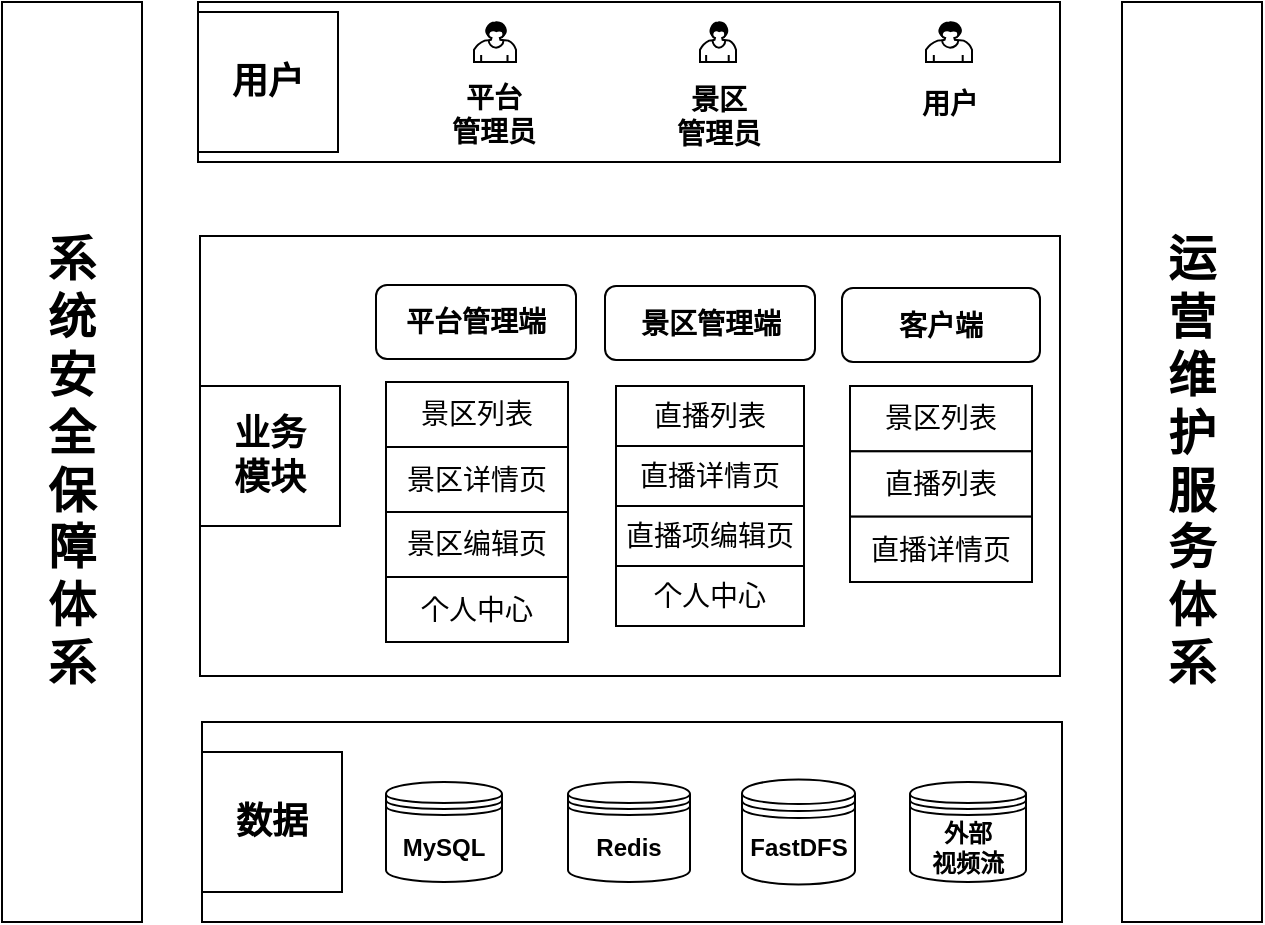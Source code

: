 <mxfile version="14.5.10" type="github">
  <diagram id="cxZ4Wf8fFvIGyzoQvPej" name="Page-1">
    <mxGraphModel dx="1151" dy="673" grid="1" gridSize="10" guides="1" tooltips="1" connect="1" arrows="1" fold="1" page="1" pageScale="1" pageWidth="827" pageHeight="1169" math="0" shadow="0">
      <root>
        <mxCell id="0" />
        <mxCell id="1" parent="0" />
        <mxCell id="alDOkXqQqNP3kKfB5nvX-1" value="&lt;font face=&quot;calibri, sans-serif&quot; style=&quot;font-size: 24px&quot;&gt;&lt;b&gt;系&lt;br&gt;统&lt;br&gt;安&lt;br&gt;全&lt;br&gt;保&lt;br&gt;障&lt;br&gt;体&lt;br&gt;系&lt;/b&gt;&lt;/font&gt;" style="rounded=0;whiteSpace=wrap;html=1;" parent="1" vertex="1">
          <mxGeometry x="100" y="200" width="70" height="460" as="geometry" />
        </mxCell>
        <mxCell id="alDOkXqQqNP3kKfB5nvX-3" value="" style="rounded=0;whiteSpace=wrap;html=1;" parent="1" vertex="1">
          <mxGeometry x="200" y="560" width="430" height="100" as="geometry" />
        </mxCell>
        <mxCell id="alDOkXqQqNP3kKfB5nvX-5" value="&lt;b&gt;&lt;font style=&quot;font-size: 18px&quot;&gt;数据&lt;br&gt;&lt;/font&gt;&lt;/b&gt;" style="rounded=0;whiteSpace=wrap;html=1;" parent="1" vertex="1">
          <mxGeometry x="200" y="575" width="70" height="70" as="geometry" />
        </mxCell>
        <mxCell id="alDOkXqQqNP3kKfB5nvX-6" value="MySQL" style="shape=datastore;whiteSpace=wrap;html=1;fontStyle=1" parent="1" vertex="1">
          <mxGeometry x="292" y="590" width="58" height="50" as="geometry" />
        </mxCell>
        <mxCell id="alDOkXqQqNP3kKfB5nvX-7" value="Redis" style="shape=datastore;whiteSpace=wrap;html=1;fontStyle=1" parent="1" vertex="1">
          <mxGeometry x="383" y="590" width="61" height="50" as="geometry" />
        </mxCell>
        <mxCell id="alDOkXqQqNP3kKfB5nvX-8" value="FastDFS" style="shape=datastore;whiteSpace=wrap;html=1;fontStyle=1" parent="1" vertex="1">
          <mxGeometry x="470" y="588.75" width="56.5" height="52.5" as="geometry" />
        </mxCell>
        <mxCell id="alDOkXqQqNP3kKfB5nvX-9" value="" style="rounded=0;whiteSpace=wrap;html=1;" parent="1" vertex="1">
          <mxGeometry x="199" y="317" width="430" height="220" as="geometry" />
        </mxCell>
        <mxCell id="alDOkXqQqNP3kKfB5nvX-10" value="&lt;b&gt;&lt;font style=&quot;font-size: 18px&quot;&gt;业务&lt;br&gt;模块&lt;br&gt;&lt;/font&gt;&lt;/b&gt;" style="rounded=0;whiteSpace=wrap;html=1;" parent="1" vertex="1">
          <mxGeometry x="199" y="392" width="70" height="70" as="geometry" />
        </mxCell>
        <mxCell id="alDOkXqQqNP3kKfB5nvX-14" value="&lt;font style=&quot;font-size: 14px&quot;&gt;平台管理端&lt;/font&gt;" style="rounded=1;whiteSpace=wrap;html=1;fontStyle=1" parent="1" vertex="1">
          <mxGeometry x="287" y="341.5" width="100" height="37" as="geometry" />
        </mxCell>
        <mxCell id="alDOkXqQqNP3kKfB5nvX-15" value="&lt;font style=&quot;font-size: 14px&quot;&gt;景区管理端&lt;/font&gt;" style="rounded=1;whiteSpace=wrap;html=1;fontStyle=1" parent="1" vertex="1">
          <mxGeometry x="401.5" y="342" width="105" height="37" as="geometry" />
        </mxCell>
        <mxCell id="alDOkXqQqNP3kKfB5nvX-16" value="&lt;font style=&quot;font-size: 14px&quot;&gt;&lt;b&gt;客户端&lt;/b&gt;&lt;/font&gt;" style="rounded=1;whiteSpace=wrap;html=1;" parent="1" vertex="1">
          <mxGeometry x="520" y="343" width="99" height="37" as="geometry" />
        </mxCell>
        <mxCell id="alDOkXqQqNP3kKfB5nvX-17" value="" style="rounded=0;whiteSpace=wrap;html=1;" parent="1" vertex="1">
          <mxGeometry x="198" y="200" width="431" height="80" as="geometry" />
        </mxCell>
        <mxCell id="alDOkXqQqNP3kKfB5nvX-18" value="&lt;b&gt;&lt;font style=&quot;font-size: 18px&quot;&gt;用户&lt;br&gt;&lt;/font&gt;&lt;/b&gt;" style="rounded=0;whiteSpace=wrap;html=1;" parent="1" vertex="1">
          <mxGeometry x="198" y="205" width="70" height="70" as="geometry" />
        </mxCell>
        <mxCell id="alDOkXqQqNP3kKfB5nvX-22" value="" style="shape=mxgraph.bpmn.user_task;html=1;outlineConnect=0;" parent="1" vertex="1">
          <mxGeometry x="336" y="210" width="21" height="20" as="geometry" />
        </mxCell>
        <mxCell id="alDOkXqQqNP3kKfB5nvX-23" value="&lt;font style=&quot;font-size: 14px&quot;&gt;平台&lt;br&gt;管理员&lt;/font&gt;" style="text;html=1;strokeColor=none;fillColor=none;align=center;verticalAlign=middle;whiteSpace=wrap;rounded=0;fontStyle=1" parent="1" vertex="1">
          <mxGeometry x="319" y="246" width="54" height="20" as="geometry" />
        </mxCell>
        <mxCell id="alDOkXqQqNP3kKfB5nvX-24" value="" style="shape=mxgraph.bpmn.user_task;html=1;outlineConnect=0;" parent="1" vertex="1">
          <mxGeometry x="449" y="210" width="18" height="20" as="geometry" />
        </mxCell>
        <mxCell id="alDOkXqQqNP3kKfB5nvX-25" value="&lt;font style=&quot;font-size: 14px&quot;&gt;景区&lt;br&gt;管理员&lt;/font&gt;" style="text;html=1;strokeColor=none;fillColor=none;align=center;verticalAlign=middle;whiteSpace=wrap;rounded=0;fontStyle=1" parent="1" vertex="1">
          <mxGeometry x="432.5" y="246" width="51" height="21" as="geometry" />
        </mxCell>
        <mxCell id="alDOkXqQqNP3kKfB5nvX-26" value="" style="shape=mxgraph.bpmn.user_task;html=1;outlineConnect=0;" parent="1" vertex="1">
          <mxGeometry x="562" y="210" width="23" height="20" as="geometry" />
        </mxCell>
        <mxCell id="alDOkXqQqNP3kKfB5nvX-27" value="&lt;font style=&quot;font-size: 14px&quot;&gt;用户&lt;/font&gt;" style="text;html=1;strokeColor=none;fillColor=none;align=center;verticalAlign=middle;whiteSpace=wrap;rounded=0;fontStyle=1" parent="1" vertex="1">
          <mxGeometry x="554" y="240" width="40" height="21" as="geometry" />
        </mxCell>
        <mxCell id="alDOkXqQqNP3kKfB5nvX-50" value="" style="group" parent="1" vertex="1" connectable="0">
          <mxGeometry x="292" y="390" width="91" height="130" as="geometry" />
        </mxCell>
        <mxCell id="alDOkXqQqNP3kKfB5nvX-28" value="&lt;span style=&quot;line-height: 150%&quot;&gt;&lt;font style=&quot;font-size: 14px&quot;&gt;景区列表&lt;/font&gt;&lt;/span&gt;" style="rounded=0;whiteSpace=wrap;html=1;" parent="alDOkXqQqNP3kKfB5nvX-50" vertex="1">
          <mxGeometry width="91" height="32.5" as="geometry" />
        </mxCell>
        <mxCell id="alDOkXqQqNP3kKfB5nvX-29" value="&lt;span style=&quot;line-height: 150%&quot;&gt;&lt;font style=&quot;font-size: 14px&quot;&gt;景区详情页&lt;/font&gt;&lt;/span&gt;" style="rounded=0;whiteSpace=wrap;html=1;" parent="alDOkXqQqNP3kKfB5nvX-50" vertex="1">
          <mxGeometry y="32.5" width="91" height="32.5" as="geometry" />
        </mxCell>
        <mxCell id="alDOkXqQqNP3kKfB5nvX-30" value="&lt;span style=&quot;line-height: 150%&quot;&gt;&lt;font style=&quot;font-size: 14px&quot;&gt;景区编辑页&lt;/font&gt;&lt;/span&gt;" style="rounded=0;whiteSpace=wrap;html=1;" parent="alDOkXqQqNP3kKfB5nvX-50" vertex="1">
          <mxGeometry y="65" width="91" height="32.5" as="geometry" />
        </mxCell>
        <mxCell id="alDOkXqQqNP3kKfB5nvX-31" value="&lt;span style=&quot;line-height: 150%&quot;&gt;&lt;font style=&quot;font-size: 14px&quot;&gt;个人中心&lt;/font&gt;&lt;/span&gt;" style="rounded=0;whiteSpace=wrap;html=1;" parent="alDOkXqQqNP3kKfB5nvX-50" vertex="1">
          <mxGeometry y="97.5" width="91" height="32.5" as="geometry" />
        </mxCell>
        <mxCell id="alDOkXqQqNP3kKfB5nvX-52" value="" style="group" parent="1" vertex="1" connectable="0">
          <mxGeometry x="407" y="392" width="94" height="120" as="geometry" />
        </mxCell>
        <mxCell id="alDOkXqQqNP3kKfB5nvX-32" value="&lt;span style=&quot;line-height: 150%&quot;&gt;&lt;font style=&quot;font-size: 14px&quot;&gt;直播列表&lt;/font&gt;&lt;/span&gt;" style="rounded=0;whiteSpace=wrap;html=1;" parent="alDOkXqQqNP3kKfB5nvX-52" vertex="1">
          <mxGeometry width="94" height="30" as="geometry" />
        </mxCell>
        <mxCell id="alDOkXqQqNP3kKfB5nvX-33" value="&lt;span style=&quot;line-height: 150%&quot;&gt;&lt;font style=&quot;font-size: 14px&quot;&gt;直播详情页&lt;/font&gt;&lt;/span&gt;" style="rounded=0;whiteSpace=wrap;html=1;" parent="alDOkXqQqNP3kKfB5nvX-52" vertex="1">
          <mxGeometry y="30" width="94" height="30" as="geometry" />
        </mxCell>
        <mxCell id="alDOkXqQqNP3kKfB5nvX-34" value="&lt;span style=&quot;line-height: 150%&quot;&gt;&lt;font style=&quot;font-size: 14px&quot;&gt;直播项编辑页&lt;/font&gt;&lt;/span&gt;" style="rounded=0;whiteSpace=wrap;html=1;" parent="alDOkXqQqNP3kKfB5nvX-52" vertex="1">
          <mxGeometry y="60" width="94" height="30" as="geometry" />
        </mxCell>
        <mxCell id="alDOkXqQqNP3kKfB5nvX-35" value="&lt;span style=&quot;line-height: 150%&quot;&gt;&lt;font style=&quot;font-size: 14px&quot;&gt;个人中心&lt;/font&gt;&lt;/span&gt;" style="rounded=0;whiteSpace=wrap;html=1;" parent="alDOkXqQqNP3kKfB5nvX-52" vertex="1">
          <mxGeometry y="90" width="94" height="30" as="geometry" />
        </mxCell>
        <mxCell id="alDOkXqQqNP3kKfB5nvX-53" value="" style="group" parent="1" vertex="1" connectable="0">
          <mxGeometry x="524" y="392" width="91" height="98" as="geometry" />
        </mxCell>
        <mxCell id="alDOkXqQqNP3kKfB5nvX-36" value="&lt;span style=&quot;line-height: 150%&quot;&gt;&lt;font style=&quot;font-size: 14px&quot;&gt;景区列表&lt;/font&gt;&lt;/span&gt;" style="rounded=0;whiteSpace=wrap;html=1;" parent="alDOkXqQqNP3kKfB5nvX-53" vertex="1">
          <mxGeometry width="91" height="32.667" as="geometry" />
        </mxCell>
        <mxCell id="alDOkXqQqNP3kKfB5nvX-37" value="&lt;span style=&quot;line-height: 150%&quot;&gt;&lt;font style=&quot;font-size: 14px&quot;&gt;直播列表&lt;/font&gt;&lt;/span&gt;" style="rounded=0;whiteSpace=wrap;html=1;" parent="alDOkXqQqNP3kKfB5nvX-53" vertex="1">
          <mxGeometry y="32.667" width="91" height="32.667" as="geometry" />
        </mxCell>
        <mxCell id="alDOkXqQqNP3kKfB5nvX-38" value="&lt;span style=&quot;line-height: 150%&quot;&gt;&lt;font style=&quot;font-size: 14px&quot;&gt;直播详情页&lt;/font&gt;&lt;/span&gt;" style="rounded=0;whiteSpace=wrap;html=1;" parent="alDOkXqQqNP3kKfB5nvX-53" vertex="1">
          <mxGeometry y="65.333" width="91" height="32.667" as="geometry" />
        </mxCell>
        <mxCell id="alDOkXqQqNP3kKfB5nvX-55" value="&lt;font face=&quot;calibri, sans-serif&quot;&gt;&lt;span style=&quot;font-size: 24px&quot;&gt;&lt;b&gt;运&lt;br&gt;营&lt;br&gt;维&lt;br&gt;护&lt;br&gt;服&lt;br&gt;务&lt;br&gt;体&lt;br&gt;系&lt;/b&gt;&lt;/span&gt;&lt;/font&gt;" style="rounded=0;whiteSpace=wrap;html=1;" parent="1" vertex="1">
          <mxGeometry x="660" y="200" width="70" height="460" as="geometry" />
        </mxCell>
        <mxCell id="mh861uvyinz9LG0QX6uv-1" value="外部&lt;br&gt;视频流" style="shape=datastore;whiteSpace=wrap;html=1;fontStyle=1" vertex="1" parent="1">
          <mxGeometry x="554" y="590" width="58" height="50" as="geometry" />
        </mxCell>
      </root>
    </mxGraphModel>
  </diagram>
</mxfile>
